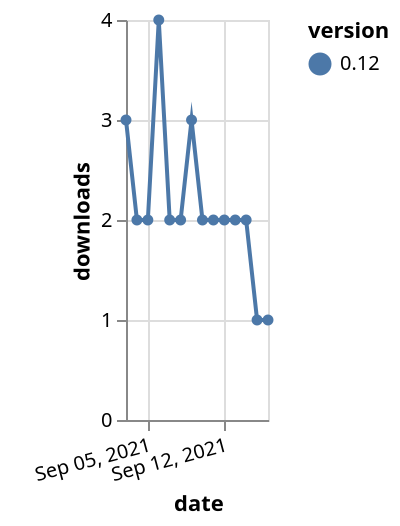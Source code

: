 {"$schema": "https://vega.github.io/schema/vega-lite/v5.json", "description": "A simple bar chart with embedded data.", "data": {"values": [{"date": "2021-09-03", "total": 2831, "delta": 3, "version": "0.12"}, {"date": "2021-09-04", "total": 2833, "delta": 2, "version": "0.12"}, {"date": "2021-09-05", "total": 2835, "delta": 2, "version": "0.12"}, {"date": "2021-09-06", "total": 2839, "delta": 4, "version": "0.12"}, {"date": "2021-09-07", "total": 2841, "delta": 2, "version": "0.12"}, {"date": "2021-09-08", "total": 2843, "delta": 2, "version": "0.12"}, {"date": "2021-09-09", "total": 2846, "delta": 3, "version": "0.12"}, {"date": "2021-09-10", "total": 2848, "delta": 2, "version": "0.12"}, {"date": "2021-09-11", "total": 2850, "delta": 2, "version": "0.12"}, {"date": "2021-09-12", "total": 2852, "delta": 2, "version": "0.12"}, {"date": "2021-09-13", "total": 2854, "delta": 2, "version": "0.12"}, {"date": "2021-09-14", "total": 2856, "delta": 2, "version": "0.12"}, {"date": "2021-09-15", "total": 2857, "delta": 1, "version": "0.12"}, {"date": "2021-09-16", "total": 2858, "delta": 1, "version": "0.12"}]}, "width": "container", "mark": {"type": "line", "point": {"filled": true}}, "encoding": {"x": {"field": "date", "type": "temporal", "timeUnit": "yearmonthdate", "title": "date", "axis": {"labelAngle": -15}}, "y": {"field": "delta", "type": "quantitative", "title": "downloads"}, "color": {"field": "version", "type": "nominal"}, "tooltip": {"field": "delta"}}}